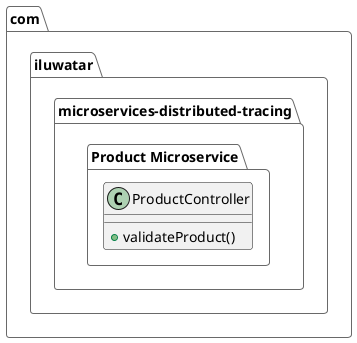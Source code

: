 @startuml
!theme vibrant
package com.iluwatar.microservices-distributed-tracing {
package "Product Microservice" {
    class ProductController {
        +validateProduct()
    }
}
}
@enduml